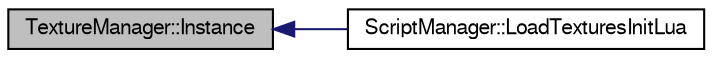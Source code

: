 digraph G
{
  bgcolor="transparent";
  edge [fontname="FreeSans",fontsize=10,labelfontname="FreeSans",labelfontsize=10];
  node [fontname="FreeSans",fontsize=10,shape=record];
  rankdir=LR;
  Node1 [label="TextureManager::Instance",height=0.2,width=0.4,color="black", fillcolor="grey75", style="filled" fontcolor="black"];
  Node1 -> Node2 [dir=back,color="midnightblue",fontsize=10,style="solid"];
  Node2 [label="ScriptManager::LoadTexturesInitLua",height=0.2,width=0.4,color="black",URL="$class_script_manager.html#ad8b6e301a1718048869040f83689ec1",tooltip="Load all textures."];
}
